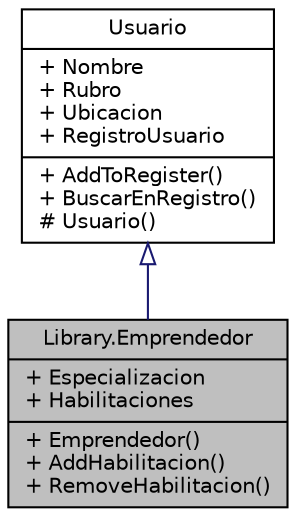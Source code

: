 digraph "Library.Emprendedor"
{
 // INTERACTIVE_SVG=YES
 // LATEX_PDF_SIZE
  edge [fontname="Helvetica",fontsize="10",labelfontname="Helvetica",labelfontsize="10"];
  node [fontname="Helvetica",fontsize="10",shape=record];
  Node1 [label="{Library.Emprendedor\n|+ Especializacion\l+ Habilitaciones\l|+ Emprendedor()\l+ AddHabilitacion()\l+ RemoveHabilitacion()\l}",height=0.2,width=0.4,color="black", fillcolor="grey75", style="filled", fontcolor="black",tooltip="Esta clase representa un Emprendedor. Patrones y principios utilizados: EXPERT, porque el emprendedor..."];
  Node2 -> Node1 [dir="back",color="midnightblue",fontsize="10",style="solid",arrowtail="onormal"];
  Node2 [label="{Usuario\n|+ Nombre\l+ Rubro\l+ Ubicacion\l+ RegistroUsuario\l|+ AddToRegister()\l+ BuscarEnRegistro()\l# Usuario()\l}",height=0.2,width=0.4,color="black", fillcolor="white", style="filled",URL="$classLibrary_1_1Usuario.html",tooltip="Esta clase representa un usuario de la aplicación. Es una clase abstracta, por lo que no puede ser in..."];
}
